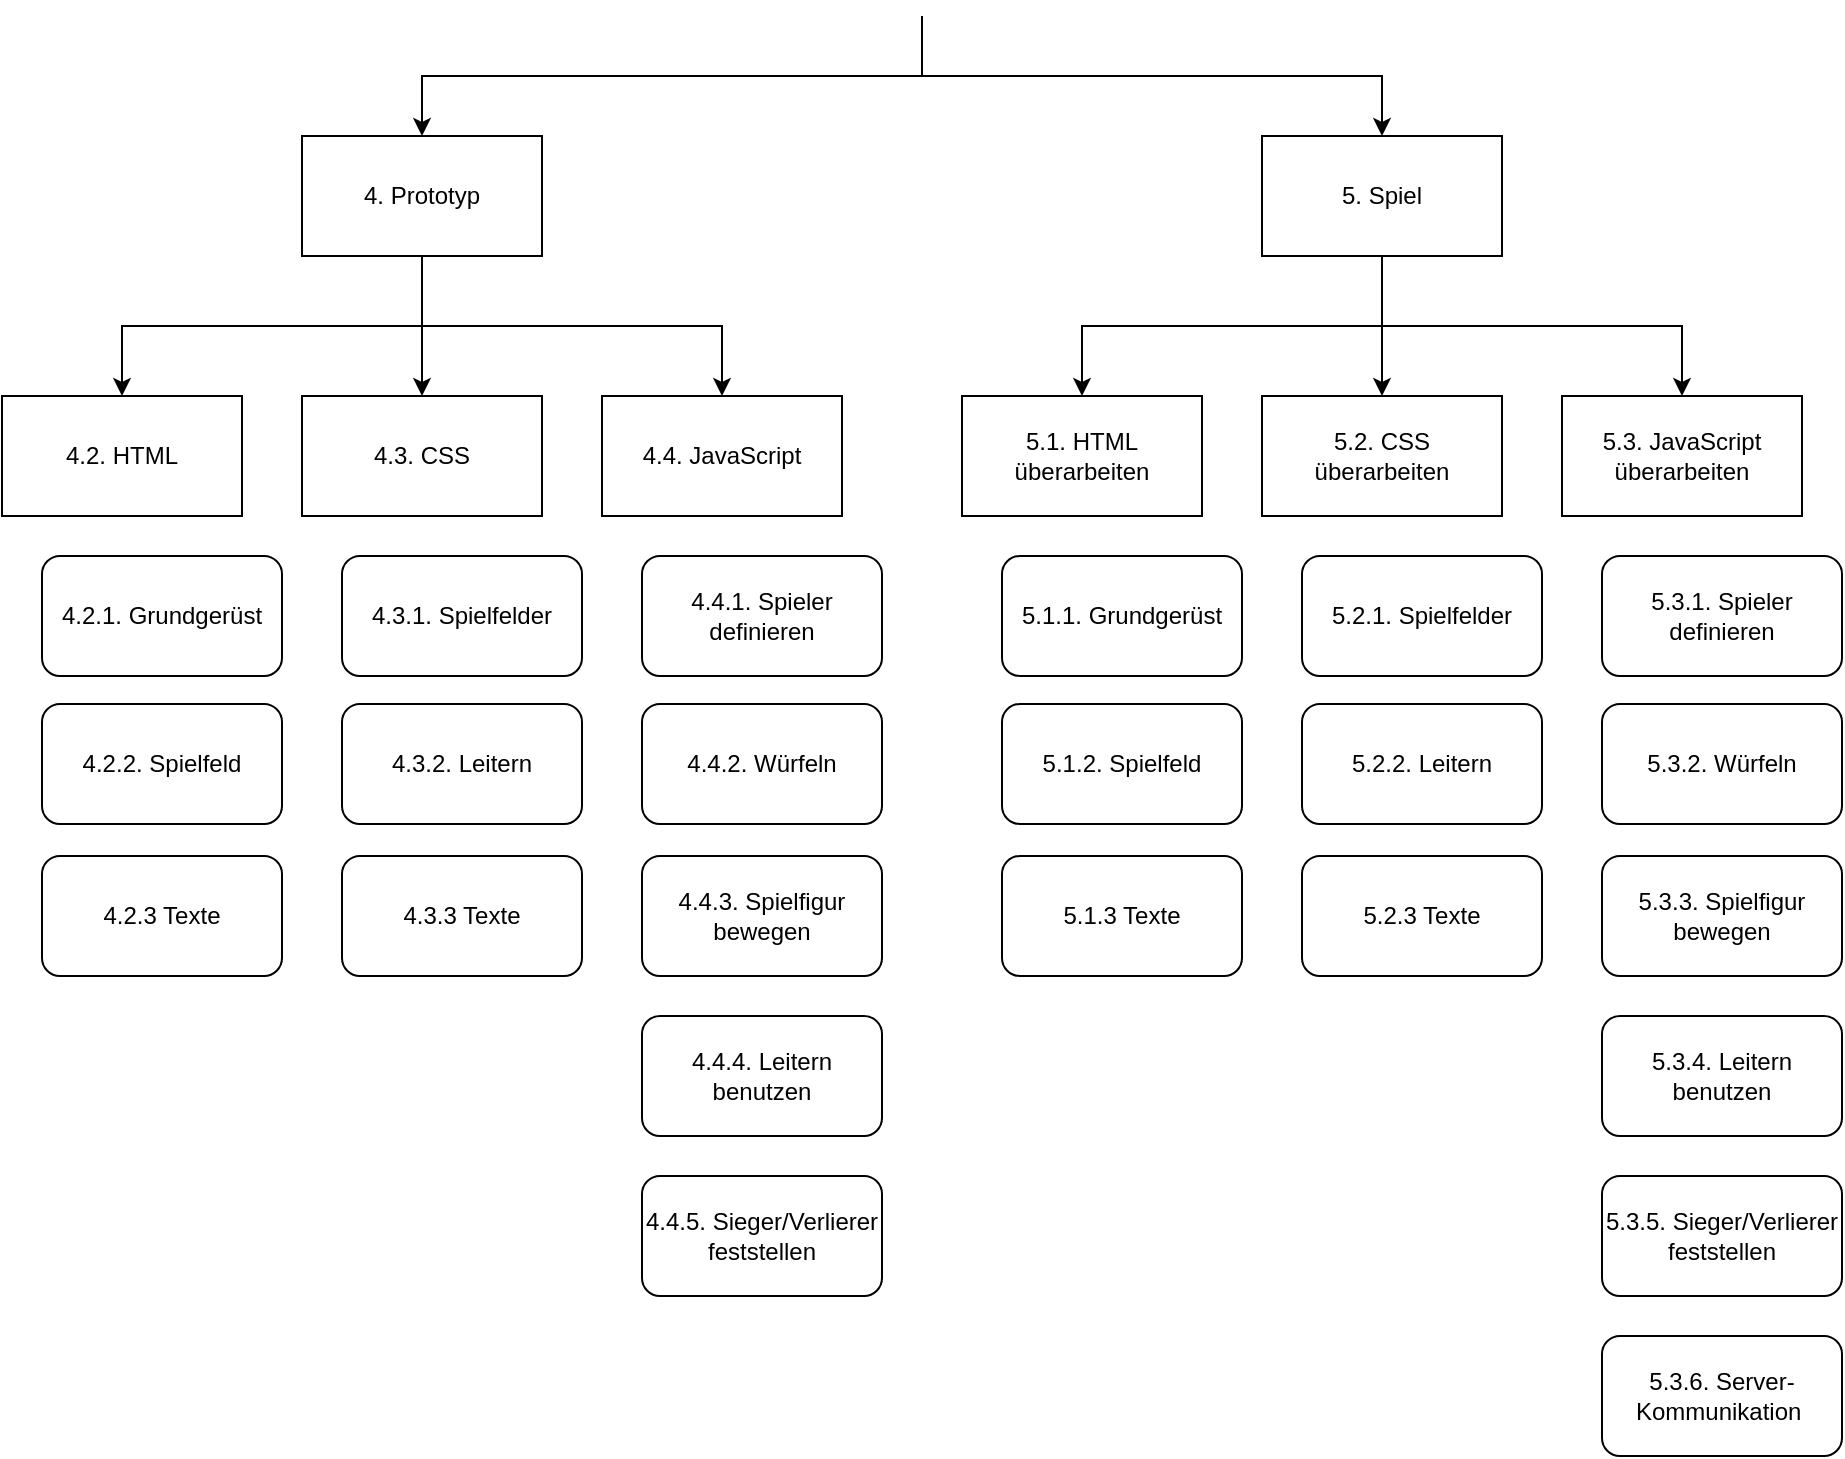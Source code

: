 <mxfile version="17.2.4" type="device"><diagram id="Z_kDL-I8rnlbOUo07qfn" name="Seite-1"><mxGraphModel dx="1662" dy="865" grid="1" gridSize="10" guides="1" tooltips="1" connect="1" arrows="1" fold="1" page="1" pageScale="1" pageWidth="1169" pageHeight="827" math="0" shadow="0"><root><mxCell id="0"/><mxCell id="1" parent="0"/><mxCell id="gbBq6D0N8bntrZD7_JWm-22" value="4.2. HTML" style="rounded=0;whiteSpace=wrap;html=1;" parent="1" vertex="1"><mxGeometry x="10" y="200" width="120" height="60" as="geometry"/></mxCell><mxCell id="gbBq6D0N8bntrZD7_JWm-23" value="4.3. CSS" style="rounded=0;whiteSpace=wrap;html=1;" parent="1" vertex="1"><mxGeometry x="160" y="200" width="120" height="60" as="geometry"/></mxCell><mxCell id="gbBq6D0N8bntrZD7_JWm-24" value="4.4. JavaScript" style="rounded=0;whiteSpace=wrap;html=1;" parent="1" vertex="1"><mxGeometry x="310" y="200" width="120" height="60" as="geometry"/></mxCell><mxCell id="gbBq6D0N8bntrZD7_JWm-25" value="4.2.1. Grundgerüst" style="rounded=1;whiteSpace=wrap;html=1;" parent="1" vertex="1"><mxGeometry x="30" y="280" width="120" height="60" as="geometry"/></mxCell><mxCell id="gbBq6D0N8bntrZD7_JWm-26" value="4.3.1. Spielfelder" style="rounded=1;whiteSpace=wrap;html=1;" parent="1" vertex="1"><mxGeometry x="180" y="280" width="120" height="60" as="geometry"/></mxCell><mxCell id="gbBq6D0N8bntrZD7_JWm-29" style="edgeStyle=orthogonalEdgeStyle;rounded=0;orthogonalLoop=1;jettySize=auto;html=1;exitX=0.5;exitY=1;exitDx=0;exitDy=0;entryX=0.5;entryY=0;entryDx=0;entryDy=0;" parent="1" source="gbBq6D0N8bntrZD7_JWm-28" target="gbBq6D0N8bntrZD7_JWm-22" edge="1"><mxGeometry relative="1" as="geometry"/></mxCell><mxCell id="gbBq6D0N8bntrZD7_JWm-30" style="edgeStyle=orthogonalEdgeStyle;rounded=0;orthogonalLoop=1;jettySize=auto;html=1;exitX=0.5;exitY=1;exitDx=0;exitDy=0;" parent="1" source="gbBq6D0N8bntrZD7_JWm-28" target="gbBq6D0N8bntrZD7_JWm-23" edge="1"><mxGeometry relative="1" as="geometry"/></mxCell><mxCell id="gbBq6D0N8bntrZD7_JWm-31" style="edgeStyle=orthogonalEdgeStyle;rounded=0;orthogonalLoop=1;jettySize=auto;html=1;exitX=0.5;exitY=1;exitDx=0;exitDy=0;entryX=0.5;entryY=0;entryDx=0;entryDy=0;" parent="1" source="gbBq6D0N8bntrZD7_JWm-28" target="gbBq6D0N8bntrZD7_JWm-24" edge="1"><mxGeometry relative="1" as="geometry"/></mxCell><mxCell id="gbBq6D0N8bntrZD7_JWm-39" style="edgeStyle=orthogonalEdgeStyle;rounded=0;orthogonalLoop=1;jettySize=auto;html=1;exitX=0.5;exitY=0;exitDx=0;exitDy=0;endArrow=none;endFill=0;startArrow=classic;startFill=1;" parent="1" source="gbBq6D0N8bntrZD7_JWm-28" edge="1"><mxGeometry relative="1" as="geometry"><mxPoint x="470" y="10" as="targetPoint"/><Array as="points"><mxPoint x="220" y="40"/><mxPoint x="470" y="40"/></Array></mxGeometry></mxCell><mxCell id="gbBq6D0N8bntrZD7_JWm-28" value="4. Prototyp" style="rounded=0;whiteSpace=wrap;html=1;" parent="1" vertex="1"><mxGeometry x="160" y="70" width="120" height="60" as="geometry"/></mxCell><mxCell id="gbBq6D0N8bntrZD7_JWm-36" style="edgeStyle=orthogonalEdgeStyle;rounded=0;orthogonalLoop=1;jettySize=auto;html=1;exitX=0.5;exitY=1;exitDx=0;exitDy=0;entryX=0.5;entryY=0;entryDx=0;entryDy=0;" parent="1" source="gbBq6D0N8bntrZD7_JWm-32" target="gbBq6D0N8bntrZD7_JWm-33" edge="1"><mxGeometry relative="1" as="geometry"/></mxCell><mxCell id="gbBq6D0N8bntrZD7_JWm-37" style="edgeStyle=orthogonalEdgeStyle;rounded=0;orthogonalLoop=1;jettySize=auto;html=1;exitX=0.5;exitY=1;exitDx=0;exitDy=0;" parent="1" source="gbBq6D0N8bntrZD7_JWm-32" target="gbBq6D0N8bntrZD7_JWm-34" edge="1"><mxGeometry relative="1" as="geometry"/></mxCell><mxCell id="gbBq6D0N8bntrZD7_JWm-38" style="edgeStyle=orthogonalEdgeStyle;rounded=0;orthogonalLoop=1;jettySize=auto;html=1;exitX=0.5;exitY=1;exitDx=0;exitDy=0;" parent="1" source="gbBq6D0N8bntrZD7_JWm-32" target="gbBq6D0N8bntrZD7_JWm-35" edge="1"><mxGeometry relative="1" as="geometry"/></mxCell><mxCell id="gbBq6D0N8bntrZD7_JWm-40" style="edgeStyle=orthogonalEdgeStyle;rounded=0;orthogonalLoop=1;jettySize=auto;html=1;exitX=0.5;exitY=0;exitDx=0;exitDy=0;endArrow=none;endFill=0;startArrow=classic;startFill=1;" parent="1" source="gbBq6D0N8bntrZD7_JWm-32" edge="1"><mxGeometry relative="1" as="geometry"><mxPoint x="470" y="10" as="targetPoint"/><Array as="points"><mxPoint x="700" y="40"/><mxPoint x="470" y="40"/></Array></mxGeometry></mxCell><mxCell id="gbBq6D0N8bntrZD7_JWm-32" value="5. Spiel" style="rounded=0;whiteSpace=wrap;html=1;" parent="1" vertex="1"><mxGeometry x="640" y="70" width="120" height="60" as="geometry"/></mxCell><mxCell id="gbBq6D0N8bntrZD7_JWm-33" value="5.1. HTML überarbeiten" style="rounded=0;whiteSpace=wrap;html=1;" parent="1" vertex="1"><mxGeometry x="490" y="200" width="120" height="60" as="geometry"/></mxCell><mxCell id="gbBq6D0N8bntrZD7_JWm-34" value="5.2. CSS überarbeiten" style="rounded=0;whiteSpace=wrap;html=1;" parent="1" vertex="1"><mxGeometry x="640" y="200" width="120" height="60" as="geometry"/></mxCell><mxCell id="gbBq6D0N8bntrZD7_JWm-35" value="5.3. JavaScript überarbeiten" style="rounded=0;whiteSpace=wrap;html=1;" parent="1" vertex="1"><mxGeometry x="790" y="200" width="120" height="60" as="geometry"/></mxCell><mxCell id="gbBq6D0N8bntrZD7_JWm-41" value="4.2.2. Spielfeld" style="rounded=1;whiteSpace=wrap;html=1;" parent="1" vertex="1"><mxGeometry x="30" y="354" width="120" height="60" as="geometry"/></mxCell><mxCell id="gbBq6D0N8bntrZD7_JWm-42" value="4.2.3 Texte" style="rounded=1;whiteSpace=wrap;html=1;" parent="1" vertex="1"><mxGeometry x="30" y="430" width="120" height="60" as="geometry"/></mxCell><mxCell id="gbBq6D0N8bntrZD7_JWm-43" value="4.3.2. Leitern" style="rounded=1;whiteSpace=wrap;html=1;" parent="1" vertex="1"><mxGeometry x="180" y="354" width="120" height="60" as="geometry"/></mxCell><mxCell id="gbBq6D0N8bntrZD7_JWm-44" value="4.4.1. Spieler definieren" style="rounded=1;whiteSpace=wrap;html=1;" parent="1" vertex="1"><mxGeometry x="330" y="280" width="120" height="60" as="geometry"/></mxCell><mxCell id="-EOk6PUjx-pK4iK6B7TH-1" value="4.4.2. Würfeln" style="rounded=1;whiteSpace=wrap;html=1;" parent="1" vertex="1"><mxGeometry x="330" y="354" width="120" height="60" as="geometry"/></mxCell><mxCell id="-EOk6PUjx-pK4iK6B7TH-2" value="5.1.1. Grundgerüst" style="rounded=1;whiteSpace=wrap;html=1;" parent="1" vertex="1"><mxGeometry x="510" y="280" width="120" height="60" as="geometry"/></mxCell><mxCell id="-EOk6PUjx-pK4iK6B7TH-3" value="5.2.1. Spielfelder" style="rounded=1;whiteSpace=wrap;html=1;" parent="1" vertex="1"><mxGeometry x="660" y="280" width="120" height="60" as="geometry"/></mxCell><mxCell id="APUUk6FbtsZryj_yHYkz-1" value="4.3.3 Texte" style="rounded=1;whiteSpace=wrap;html=1;" parent="1" vertex="1"><mxGeometry x="180" y="430" width="120" height="60" as="geometry"/></mxCell><mxCell id="APUUk6FbtsZryj_yHYkz-2" value="4.4.3. Spielfigur bewegen" style="rounded=1;whiteSpace=wrap;html=1;" parent="1" vertex="1"><mxGeometry x="330" y="430" width="120" height="60" as="geometry"/></mxCell><mxCell id="APUUk6FbtsZryj_yHYkz-3" value="4.4.4. Leitern benutzen" style="rounded=1;whiteSpace=wrap;html=1;" parent="1" vertex="1"><mxGeometry x="330" y="510" width="120" height="60" as="geometry"/></mxCell><mxCell id="APUUk6FbtsZryj_yHYkz-4" value="5.3.6. Server-Kommunikation&amp;nbsp;" style="rounded=1;whiteSpace=wrap;html=1;" parent="1" vertex="1"><mxGeometry x="810" y="670" width="120" height="60" as="geometry"/></mxCell><mxCell id="H_iQr3KEPCLOcAiWiK6b-1" value="4.4.5. Sieger/Verlierer feststellen" style="rounded=1;whiteSpace=wrap;html=1;" vertex="1" parent="1"><mxGeometry x="330" y="590" width="120" height="60" as="geometry"/></mxCell><mxCell id="H_iQr3KEPCLOcAiWiK6b-2" value="5.1.2. Spielfeld" style="rounded=1;whiteSpace=wrap;html=1;" vertex="1" parent="1"><mxGeometry x="510" y="354" width="120" height="60" as="geometry"/></mxCell><mxCell id="H_iQr3KEPCLOcAiWiK6b-3" value="5.1.3 Texte" style="rounded=1;whiteSpace=wrap;html=1;" vertex="1" parent="1"><mxGeometry x="510" y="430" width="120" height="60" as="geometry"/></mxCell><mxCell id="H_iQr3KEPCLOcAiWiK6b-4" value="5.2.2. Leitern" style="rounded=1;whiteSpace=wrap;html=1;" vertex="1" parent="1"><mxGeometry x="660" y="354" width="120" height="60" as="geometry"/></mxCell><mxCell id="H_iQr3KEPCLOcAiWiK6b-5" value="5.3.1. Spieler definieren" style="rounded=1;whiteSpace=wrap;html=1;" vertex="1" parent="1"><mxGeometry x="810" y="280" width="120" height="60" as="geometry"/></mxCell><mxCell id="H_iQr3KEPCLOcAiWiK6b-6" value="5.3.2. Würfeln" style="rounded=1;whiteSpace=wrap;html=1;" vertex="1" parent="1"><mxGeometry x="810" y="354" width="120" height="60" as="geometry"/></mxCell><mxCell id="H_iQr3KEPCLOcAiWiK6b-7" value="5.3.3. Spielfigur bewegen" style="rounded=1;whiteSpace=wrap;html=1;" vertex="1" parent="1"><mxGeometry x="810" y="430" width="120" height="60" as="geometry"/></mxCell><mxCell id="H_iQr3KEPCLOcAiWiK6b-8" value="5.3.4. Leitern benutzen" style="rounded=1;whiteSpace=wrap;html=1;" vertex="1" parent="1"><mxGeometry x="810" y="510" width="120" height="60" as="geometry"/></mxCell><mxCell id="H_iQr3KEPCLOcAiWiK6b-9" value="5.3.5. Sieger/Verlierer feststellen" style="rounded=1;whiteSpace=wrap;html=1;" vertex="1" parent="1"><mxGeometry x="810" y="590" width="120" height="60" as="geometry"/></mxCell><mxCell id="H_iQr3KEPCLOcAiWiK6b-10" value="5.2.3 Texte" style="rounded=1;whiteSpace=wrap;html=1;" vertex="1" parent="1"><mxGeometry x="660" y="430" width="120" height="60" as="geometry"/></mxCell></root></mxGraphModel></diagram></mxfile>